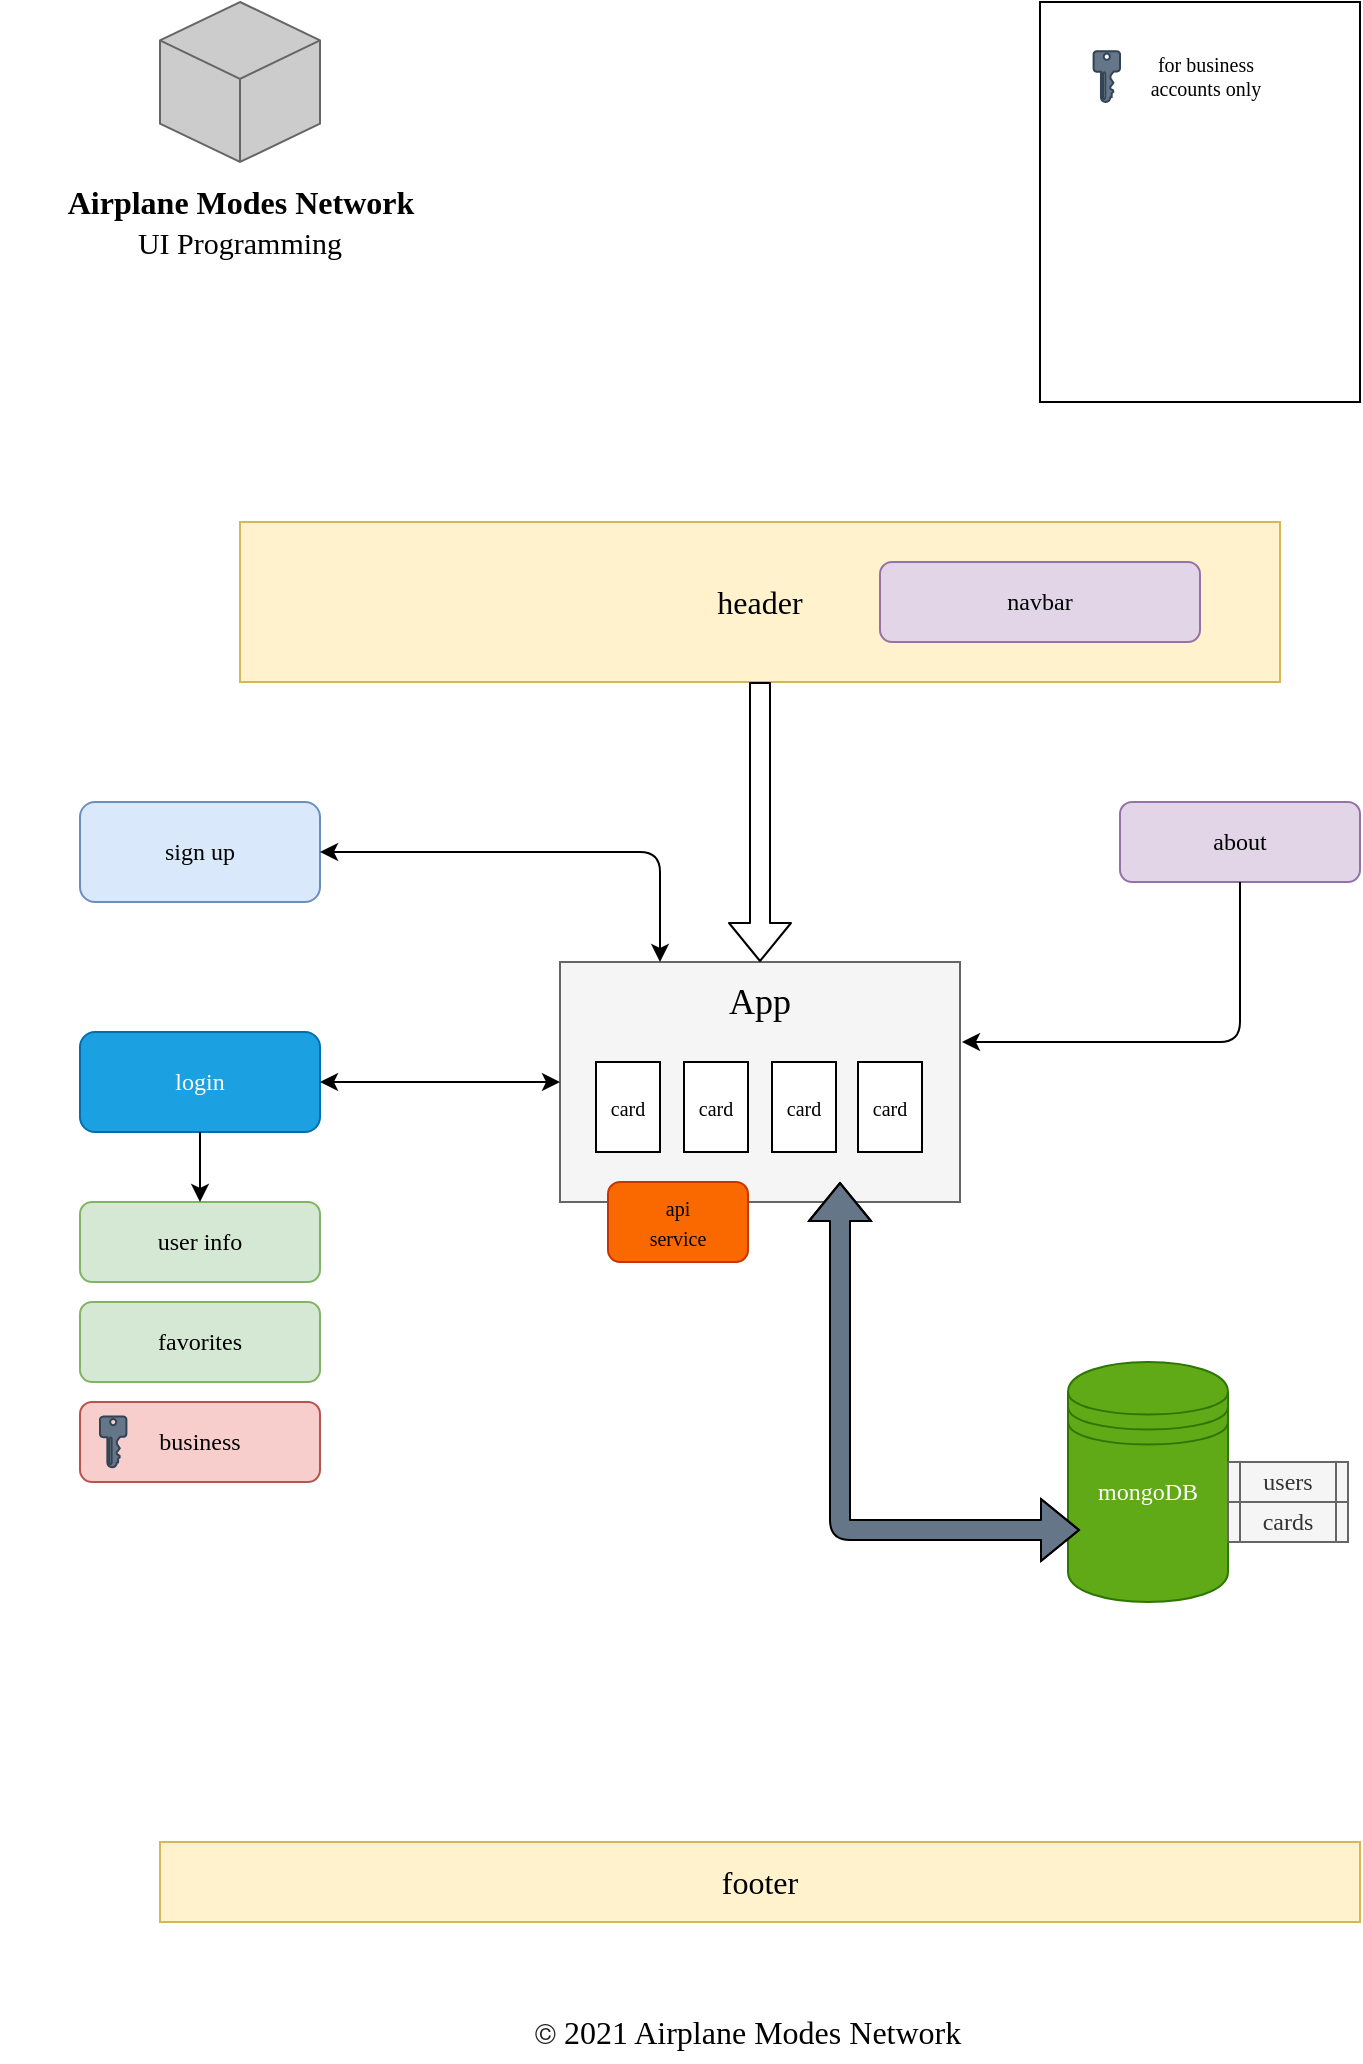 <mxfile version="14.6.13" type="device"><diagram id="qGpGABQ5d1bLVqfq1qro" name="Page-1"><mxGraphModel dx="946" dy="1803" grid="1" gridSize="10" guides="1" tooltips="1" connect="1" arrows="1" fold="1" page="1" pageScale="1" pageWidth="827" pageHeight="1169" math="0" shadow="0"><root><mxCell id="0"/><mxCell id="1" parent="0"/><mxCell id="mAKlx-0-kVAxt7BrDNov-1" value="" style="rounded=0;whiteSpace=wrap;html=1;fillColor=#f5f5f5;strokeColor=#666666;fontColor=#333333;fontFamily=Ubuntu;fontSource=https%3A%2F%2Ffonts.googleapis.com%2Fcss%3Ffamily%3DUbuntu;" parent="1" vertex="1"><mxGeometry x="320" y="-640" width="200" height="120" as="geometry"/></mxCell><mxCell id="mAKlx-0-kVAxt7BrDNov-3" value="" style="html=1;whiteSpace=wrap;shape=isoCube2;backgroundOutline=1;isoAngle=15;fontStyle=0;strokeColor=#666666;fontColor=#333333;gradientDirection=east;fillColor=#CCCCCC;fontFamily=Ubuntu;fontSource=https%3A%2F%2Ffonts.googleapis.com%2Fcss%3Ffamily%3DUbuntu;" parent="1" vertex="1"><mxGeometry x="120" y="-1120" width="80" height="80" as="geometry"/></mxCell><mxCell id="mAKlx-0-kVAxt7BrDNov-6" value="Airplane Modes Network" style="text;strokeColor=none;fillColor=none;html=1;fontSize=16;fontStyle=1;verticalAlign=middle;align=center;fontFamily=Ubuntu;fontSource=https%3A%2F%2Ffonts.googleapis.com%2Fcss%3Ffamily%3DUbuntu;" parent="1" vertex="1"><mxGeometry x="40" y="-1040" width="240" height="40" as="geometry"/></mxCell><mxCell id="mAKlx-0-kVAxt7BrDNov-7" value="&lt;font style=&quot;font-size: 15px;&quot;&gt;UI Programming&lt;/font&gt;" style="text;html=1;strokeColor=none;fillColor=none;align=center;verticalAlign=middle;whiteSpace=wrap;rounded=0;fontFamily=Ubuntu;fontSize=15;fontSource=https%3A%2F%2Ffonts.googleapis.com%2Fcss%3Ffamily%3DUbuntu;" parent="1" vertex="1"><mxGeometry x="80" y="-1010" width="160" height="20" as="geometry"/></mxCell><mxCell id="mAKlx-0-kVAxt7BrDNov-9" value="header" style="rounded=0;whiteSpace=wrap;html=1;fontFamily=Ubuntu;fontSize=16;fillColor=#fff2cc;strokeColor=#d6b656;fontSource=https%3A%2F%2Ffonts.googleapis.com%2Fcss%3Ffamily%3DUbuntu;" parent="1" vertex="1"><mxGeometry x="160" y="-860" width="520" height="80" as="geometry"/></mxCell><mxCell id="mAKlx-0-kVAxt7BrDNov-14" value="footer" style="rounded=0;whiteSpace=wrap;html=1;fontFamily=Ubuntu;fontSize=16;fontSource=https%3A%2F%2Ffonts.googleapis.com%2Fcss%3Ffamily%3DUbuntu;fillColor=#fff2cc;strokeColor=#d6b656;" parent="1" vertex="1"><mxGeometry x="120" y="-200" width="600" height="40" as="geometry"/></mxCell><mxCell id="mAKlx-0-kVAxt7BrDNov-17" value="&lt;span style=&quot;color: rgb(34 , 34 , 34) ; font-family: &amp;#34;ddg_proximanova&amp;#34; , &amp;#34;ddg_proximanova_ui_0&amp;#34; , &amp;#34;ddg_proximanova_ui_1&amp;#34; , &amp;#34;ddg_proximanova_ui_2&amp;#34; , &amp;#34;ddg_proximanova_ui_3&amp;#34; , &amp;#34;ddg_proximanova_ui_4&amp;#34; , &amp;#34;ddg_proximanova_ui_5&amp;#34; , &amp;#34;ddg_proximanova_ui_6&amp;#34; , &amp;#34;proxima nova&amp;#34; , &amp;#34;helvetica neue&amp;#34; , &amp;#34;helvetica&amp;#34; , &amp;#34;segoe ui&amp;#34; , &amp;#34;nimbus sans l&amp;#34; , &amp;#34;liberation sans&amp;#34; , &amp;#34;open sans&amp;#34; , &amp;#34;freesans&amp;#34; , &amp;#34;arial&amp;#34; , sans-serif ; font-size: 14.4px ; text-align: left ; background-color: rgb(255 , 255 , 255)&quot;&gt;©&lt;/span&gt;&amp;nbsp;2021 Airplane Modes Network" style="text;html=1;strokeColor=none;fillColor=none;align=center;verticalAlign=middle;whiteSpace=wrap;rounded=0;fontFamily=Ubuntu;fontSize=16;fontSource=https%3A%2F%2Ffonts.googleapis.com%2Fcss%3Ffamily%3DUbuntu;" parent="1" vertex="1"><mxGeometry x="254" y="-120" width="320" height="30" as="geometry"/></mxCell><mxCell id="piQO-AaOCxSS-hY3U4HE-2" value="navbar" style="rounded=1;whiteSpace=wrap;html=1;fontFamily=Ubuntu;fontSource=https%3A%2F%2Ffonts.googleapis.com%2Fcss%3Ffamily%3DUbuntu;fillColor=#e1d5e7;strokeColor=#9673a6;strokeWidth=1;perimeterSpacing=0;" parent="1" vertex="1"><mxGeometry x="480" y="-840" width="160" height="40" as="geometry"/></mxCell><mxCell id="piQO-AaOCxSS-hY3U4HE-7" value="&lt;font face=&quot;Ubuntu&quot; data-font-src=&quot;https://fonts.googleapis.com/css?family=Ubuntu&quot;&gt;about&lt;/font&gt;" style="rounded=1;whiteSpace=wrap;html=1;fillColor=#e1d5e7;strokeColor=#9673a6;" parent="1" vertex="1"><mxGeometry x="600" y="-720" width="120" height="40" as="geometry"/></mxCell><mxCell id="piQO-AaOCxSS-hY3U4HE-9" value="&lt;font face=&quot;Ubuntu&quot; data-font-src=&quot;https://fonts.googleapis.com/css?family=Ubuntu&quot;&gt;sign up&lt;/font&gt;" style="rounded=1;whiteSpace=wrap;html=1;fillColor=#dae8fc;strokeColor=#6c8ebf;" parent="1" vertex="1"><mxGeometry x="80" y="-720" width="120" height="50" as="geometry"/></mxCell><mxCell id="piQO-AaOCxSS-hY3U4HE-10" value="&lt;font face=&quot;Ubuntu&quot; data-font-src=&quot;https://fonts.googleapis.com/css?family=Ubuntu&quot;&gt;login&lt;/font&gt;" style="rounded=1;whiteSpace=wrap;html=1;fillColor=#1ba1e2;strokeColor=#006EAF;fontColor=#ffffff;" parent="1" vertex="1"><mxGeometry x="80" y="-605" width="120" height="50" as="geometry"/></mxCell><mxCell id="E5KXXDKJCg9H35QrvfZ2-1" value="&lt;font face=&quot;Ubuntu&quot; data-font-src=&quot;https://fonts.googleapis.com/css?family=Ubuntu&quot;&gt;mongoDB&lt;br&gt;&lt;br&gt;&lt;br&gt;&lt;/font&gt;" style="shape=datastore;whiteSpace=wrap;html=1;fillColor=#60a917;strokeColor=#2D7600;fontColor=#ffffff;" parent="1" vertex="1"><mxGeometry x="574" y="-440" width="80" height="120" as="geometry"/></mxCell><mxCell id="40yn8ge0PM3AoF3eTNG2-1" value="" style="endArrow=classic;startArrow=classic;html=1;fillColor=#647687;shadow=0;strokeWidth=1;shape=flexArrow;" parent="1" edge="1"><mxGeometry width="100" height="100" relative="1" as="geometry"><mxPoint x="580" y="-356" as="sourcePoint"/><mxPoint x="460" y="-530" as="targetPoint"/><Array as="points"><mxPoint x="460" y="-356"/></Array></mxGeometry></mxCell><mxCell id="40yn8ge0PM3AoF3eTNG2-3" value="" style="endArrow=classic;startArrow=classic;html=1;shadow=0;strokeColor=#000000;strokeWidth=1;exitX=0.25;exitY=0;exitDx=0;exitDy=0;" parent="1" source="mAKlx-0-kVAxt7BrDNov-1" target="piQO-AaOCxSS-hY3U4HE-9" edge="1"><mxGeometry width="50" height="50" relative="1" as="geometry"><mxPoint x="370" y="-695" as="sourcePoint"/><mxPoint x="440" y="-610" as="targetPoint"/><Array as="points"><mxPoint x="370" y="-695"/></Array></mxGeometry></mxCell><mxCell id="40yn8ge0PM3AoF3eTNG2-8" value="" style="endArrow=classic;startArrow=classic;html=1;shadow=0;strokeColor=#000000;strokeWidth=1;entryX=0;entryY=0.5;entryDx=0;entryDy=0;exitX=1;exitY=0.5;exitDx=0;exitDy=0;" parent="1" source="piQO-AaOCxSS-hY3U4HE-10" target="mAKlx-0-kVAxt7BrDNov-1" edge="1"><mxGeometry width="50" height="50" relative="1" as="geometry"><mxPoint x="200" y="-620" as="sourcePoint"/><mxPoint x="300" y="-621" as="targetPoint"/><Array as="points"/></mxGeometry></mxCell><mxCell id="40yn8ge0PM3AoF3eTNG2-9" value="" style="shape=flexArrow;endArrow=classic;html=1;shadow=0;strokeColor=#000000;strokeWidth=1;entryX=0.5;entryY=0;entryDx=0;entryDy=0;" parent="1" target="mAKlx-0-kVAxt7BrDNov-1" edge="1"><mxGeometry width="50" height="50" relative="1" as="geometry"><mxPoint x="420" y="-780" as="sourcePoint"/><mxPoint x="420" y="-620" as="targetPoint"/></mxGeometry></mxCell><mxCell id="40yn8ge0PM3AoF3eTNG2-10" value="" style="endArrow=classic;html=1;shadow=0;strokeColor=#000000;strokeWidth=1;entryX=1.005;entryY=0.333;entryDx=0;entryDy=0;entryPerimeter=0;exitX=0.5;exitY=1;exitDx=0;exitDy=0;" parent="1" source="piQO-AaOCxSS-hY3U4HE-7" target="mAKlx-0-kVAxt7BrDNov-1" edge="1"><mxGeometry width="50" height="50" relative="1" as="geometry"><mxPoint x="370" y="-670" as="sourcePoint"/><mxPoint x="420" y="-720" as="targetPoint"/><Array as="points"><mxPoint x="660" y="-600"/></Array></mxGeometry></mxCell><mxCell id="4TPqj8NZsIkVaREadry7-1" value="&lt;p&gt;&lt;font style=&quot;font-size: 12px&quot;&gt;users&lt;/font&gt;&lt;/p&gt;" style="shape=process;whiteSpace=wrap;html=1;backgroundOutline=1;fillColor=#f5f5f5;strokeColor=#666666;fontFamily=Ubuntu;fontSource=https%3A%2F%2Ffonts.googleapis.com%2Fcss%3Ffamily%3DUbuntu;fontSize=14;fontColor=#333333;" parent="1" vertex="1"><mxGeometry x="654" y="-390" width="60" height="20" as="geometry"/></mxCell><mxCell id="4TPqj8NZsIkVaREadry7-2" value="&lt;font style=&quot;font-size: 12px&quot;&gt;cards&lt;/font&gt;" style="shape=process;whiteSpace=wrap;html=1;backgroundOutline=1;fillColor=#f5f5f5;strokeColor=#666666;fontFamily=Ubuntu;fontSource=https%3A%2F%2Ffonts.googleapis.com%2Fcss%3Ffamily%3DUbuntu;fontSize=14;fontColor=#333333;" parent="1" vertex="1"><mxGeometry x="654" y="-370" width="60" height="20" as="geometry"/></mxCell><mxCell id="4TPqj8NZsIkVaREadry7-9" value="&lt;font face=&quot;Ubuntu&quot; data-font-src=&quot;https://fonts.googleapis.com/css?family=Ubuntu&quot;&gt;user info&lt;/font&gt;" style="rounded=1;whiteSpace=wrap;html=1;fillColor=#d5e8d4;strokeColor=#82b366;" parent="1" vertex="1"><mxGeometry x="80" y="-520" width="120" height="40" as="geometry"/></mxCell><mxCell id="4TPqj8NZsIkVaREadry7-10" value="" style="endArrow=classic;html=1;fontFamily=Ubuntu;fontSource=https%3A%2F%2Ffonts.googleapis.com%2Fcss%3Ffamily%3DUbuntu;fontSize=14;endSize=6;strokeWidth=1;entryX=0.5;entryY=0;entryDx=0;entryDy=0;exitX=0.5;exitY=1;exitDx=0;exitDy=0;" parent="1" source="piQO-AaOCxSS-hY3U4HE-10" target="4TPqj8NZsIkVaREadry7-9" edge="1"><mxGeometry width="50" height="50" relative="1" as="geometry"><mxPoint x="140" y="-550" as="sourcePoint"/><mxPoint x="440" y="-460" as="targetPoint"/></mxGeometry></mxCell><mxCell id="jmN780a9QNcxeIjKS-S2-1" value="&lt;font face=&quot;Ubuntu&quot; data-font-src=&quot;https://fonts.googleapis.com/css?family=Ubuntu&quot; style=&quot;font-size: 18px&quot;&gt;App&lt;/font&gt;" style="text;html=1;strokeColor=none;fillColor=none;align=center;verticalAlign=middle;whiteSpace=wrap;rounded=0;" parent="1" vertex="1"><mxGeometry x="400" y="-630" width="40" height="20" as="geometry"/></mxCell><mxCell id="jmN780a9QNcxeIjKS-S2-3" value="&lt;font style=&quot;font-size: 10px&quot; face=&quot;Ubuntu&quot; data-font-src=&quot;https://fonts.googleapis.com/css?family=Ubuntu&quot;&gt;card&lt;/font&gt;" style="shape=card;whiteSpace=wrap;html=1;size=0;" parent="1" vertex="1"><mxGeometry x="338" y="-590" width="32" height="45" as="geometry"/></mxCell><mxCell id="jmN780a9QNcxeIjKS-S2-10" value="&lt;span style=&quot;font-family: &amp;#34;ubuntu&amp;#34; ; font-size: 10px&quot;&gt;card&lt;/span&gt;" style="shape=card;whiteSpace=wrap;html=1;size=0;" parent="1" vertex="1"><mxGeometry x="382" y="-590" width="32" height="45" as="geometry"/></mxCell><mxCell id="jmN780a9QNcxeIjKS-S2-11" value="&lt;span style=&quot;font-family: &amp;#34;ubuntu&amp;#34; ; font-size: 10px&quot;&gt;card&lt;/span&gt;" style="shape=card;whiteSpace=wrap;html=1;size=0;" parent="1" vertex="1"><mxGeometry x="426" y="-590" width="32" height="45" as="geometry"/></mxCell><mxCell id="jmN780a9QNcxeIjKS-S2-12" value="&lt;span style=&quot;font-family: &amp;#34;ubuntu&amp;#34; ; font-size: 10px&quot;&gt;card&lt;/span&gt;" style="shape=card;whiteSpace=wrap;html=1;size=0;" parent="1" vertex="1"><mxGeometry x="469" y="-590" width="32" height="45" as="geometry"/></mxCell><mxCell id="-LUBKZYygKa1usMGHneN-2" value="&lt;font face=&quot;JetBrains Mono&quot;&gt;&lt;span style=&quot;font-size: 10px&quot;&gt;api&lt;br&gt;service&lt;br&gt;&lt;/span&gt;&lt;/font&gt;" style="rounded=1;whiteSpace=wrap;html=1;fillColor=#fa6800;strokeColor=#C73500;fontColor=#000000;" parent="1" vertex="1"><mxGeometry x="344" y="-530" width="70" height="40" as="geometry"/></mxCell><mxCell id="-LUBKZYygKa1usMGHneN-9" value="&lt;font face=&quot;Ubuntu&quot; data-font-src=&quot;https://fonts.googleapis.com/css?family=Ubuntu&quot;&gt;favorites&lt;/font&gt;" style="rounded=1;whiteSpace=wrap;html=1;fillColor=#d5e8d4;strokeColor=#82b366;" parent="1" vertex="1"><mxGeometry x="80" y="-470" width="120" height="40" as="geometry"/></mxCell><mxCell id="ew9muOlZ93lGZaB8_Qfz-1" value="&lt;font face=&quot;Ubuntu&quot; data-font-src=&quot;https://fonts.googleapis.com/css?family=Ubuntu&quot;&gt;business&lt;br&gt;&lt;/font&gt;" style="rounded=1;whiteSpace=wrap;html=1;fillColor=#f8cecc;strokeColor=#b85450;" vertex="1" parent="1"><mxGeometry x="80" y="-420" width="120" height="40" as="geometry"/></mxCell><mxCell id="ew9muOlZ93lGZaB8_Qfz-8" value="" style="aspect=fixed;pointerEvents=1;shadow=0;dashed=0;html=1;strokeColor=#314354;labelPosition=center;verticalLabelPosition=bottom;verticalAlign=top;align=center;fillColor=#647687;shape=mxgraph.mscae.enterprise.key_permissions;fontFamily=Ubuntu;fontSource=https%3A%2F%2Ffonts.googleapis.com%2Fcss%3Ffamily%3DUbuntu;fontSize=10;fontColor=#ffffff;" vertex="1" parent="1"><mxGeometry x="90" y="-412.69" width="13.2" height="25.38" as="geometry"/></mxCell><mxCell id="ew9muOlZ93lGZaB8_Qfz-11" value="" style="rounded=0;whiteSpace=wrap;html=1;fontFamily=Ubuntu;fontSource=https%3A%2F%2Ffonts.googleapis.com%2Fcss%3Ffamily%3DUbuntu;fontSize=10;" vertex="1" parent="1"><mxGeometry x="560" y="-1120" width="160" height="200" as="geometry"/></mxCell><mxCell id="ew9muOlZ93lGZaB8_Qfz-10" value="for business accounts only" style="text;html=1;strokeColor=none;fillColor=none;align=center;verticalAlign=middle;whiteSpace=wrap;rounded=0;fontFamily=Ubuntu;fontSource=https%3A%2F%2Ffonts.googleapis.com%2Fcss%3Ffamily%3DUbuntu;fontSize=10;" vertex="1" parent="1"><mxGeometry x="610" y="-1092.69" width="66" height="20" as="geometry"/></mxCell><mxCell id="ew9muOlZ93lGZaB8_Qfz-9" value="" style="aspect=fixed;pointerEvents=1;shadow=0;dashed=0;html=1;strokeColor=#314354;labelPosition=center;verticalLabelPosition=bottom;verticalAlign=top;align=center;fillColor=#647687;shape=mxgraph.mscae.enterprise.key_permissions;fontFamily=Ubuntu;fontSource=https%3A%2F%2Ffonts.googleapis.com%2Fcss%3Ffamily%3DUbuntu;fontSize=10;fontColor=#ffffff;" vertex="1" parent="1"><mxGeometry x="586.8" y="-1095.38" width="13.2" height="25.38" as="geometry"/></mxCell></root></mxGraphModel></diagram></mxfile>